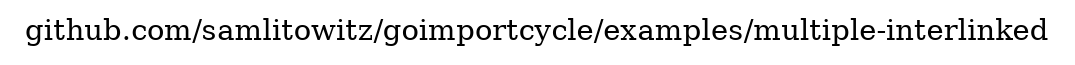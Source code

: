 
digraph {
	labelloc="t";
	label="github.com/samlitowitz/goimportcycle/examples/multiple-interlinked";
	rankdir="TB";
	node [shape="rect"];

}
